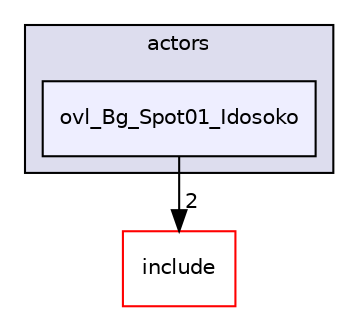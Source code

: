 digraph "src/overlays/actors/ovl_Bg_Spot01_Idosoko" {
  compound=true
  node [ fontsize="10", fontname="Helvetica"];
  edge [ labelfontsize="10", labelfontname="Helvetica"];
  subgraph clusterdir_e93473484be31ce7bcb356bd643a22f8 {
    graph [ bgcolor="#ddddee", pencolor="black", label="actors" fontname="Helvetica", fontsize="10", URL="dir_e93473484be31ce7bcb356bd643a22f8.html"]
  dir_287f6cb8b914b6cf692a2d0def8860de [shape=box, label="ovl_Bg_Spot01_Idosoko", style="filled", fillcolor="#eeeeff", pencolor="black", URL="dir_287f6cb8b914b6cf692a2d0def8860de.html"];
  }
  dir_d44c64559bbebec7f509842c48db8b23 [shape=box label="include" fillcolor="white" style="filled" color="red" URL="dir_d44c64559bbebec7f509842c48db8b23.html"];
  dir_287f6cb8b914b6cf692a2d0def8860de->dir_d44c64559bbebec7f509842c48db8b23 [headlabel="2", labeldistance=1.5 headhref="dir_000105_000000.html"];
}
